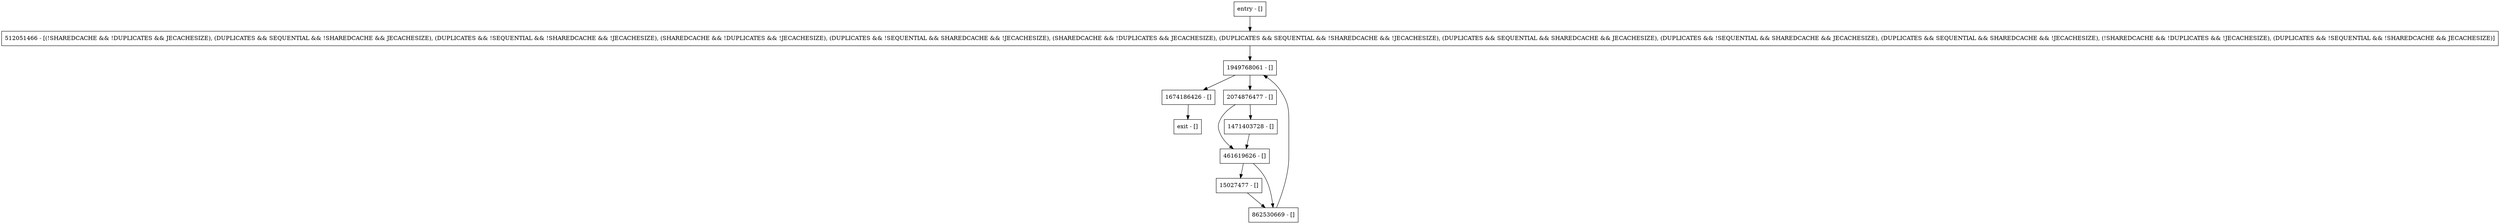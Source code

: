 digraph <init> {
node [shape=record];
entry [label="entry - []"];
exit [label="exit - []"];
461619626 [label="461619626 - []"];
1674186426 [label="1674186426 - []"];
15027477 [label="15027477 - []"];
1949768061 [label="1949768061 - []"];
512051466 [label="512051466 - [(!SHAREDCACHE && !DUPLICATES && JECACHESIZE), (DUPLICATES && SEQUENTIAL && !SHAREDCACHE && JECACHESIZE), (DUPLICATES && !SEQUENTIAL && !SHAREDCACHE && !JECACHESIZE), (SHAREDCACHE && !DUPLICATES && !JECACHESIZE), (DUPLICATES && !SEQUENTIAL && SHAREDCACHE && !JECACHESIZE), (SHAREDCACHE && !DUPLICATES && JECACHESIZE), (DUPLICATES && SEQUENTIAL && !SHAREDCACHE && !JECACHESIZE), (DUPLICATES && SEQUENTIAL && SHAREDCACHE && JECACHESIZE), (DUPLICATES && !SEQUENTIAL && SHAREDCACHE && JECACHESIZE), (DUPLICATES && SEQUENTIAL && SHAREDCACHE && !JECACHESIZE), (!SHAREDCACHE && !DUPLICATES && !JECACHESIZE), (DUPLICATES && !SEQUENTIAL && !SHAREDCACHE && JECACHESIZE)]"];
2074876477 [label="2074876477 - []"];
1471403728 [label="1471403728 - []"];
862530669 [label="862530669 - []"];
entry;
exit;
entry -> 512051466;
461619626 -> 15027477;
461619626 -> 862530669;
1674186426 -> exit;
15027477 -> 862530669;
1949768061 -> 1674186426;
1949768061 -> 2074876477;
512051466 -> 1949768061;
2074876477 -> 461619626;
2074876477 -> 1471403728;
1471403728 -> 461619626;
862530669 -> 1949768061;
}
